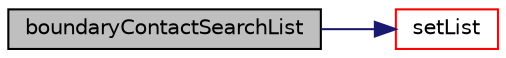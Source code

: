 digraph "boundaryContactSearchList"
{
 // LATEX_PDF_SIZE
  edge [fontname="Helvetica",fontsize="10",labelfontname="Helvetica",labelfontsize="10"];
  node [fontname="Helvetica",fontsize="10",shape=record];
  rankdir="LR";
  Node1 [label="boundaryContactSearchList",height=0.2,width=0.4,color="black", fillcolor="grey75", style="filled", fontcolor="black",tooltip=" "];
  Node1 -> Node2 [color="midnightblue",fontsize="10",style="solid",fontname="Helvetica"];
  Node2 [label="setList",height=0.2,width=0.4,color="red", fillcolor="white", style="filled",URL="$classpFlow_1_1boundaryContactSearchList.html#a17729337fd7ddbd35afbe4183a098253",tooltip=" "];
}
